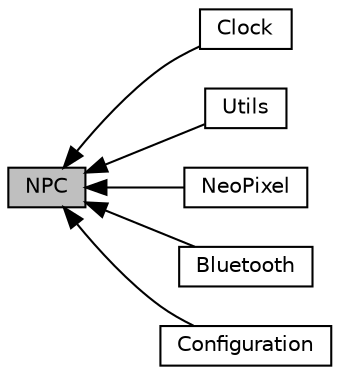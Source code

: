 digraph "NPC"
{
  edge [fontname="Helvetica",fontsize="10",labelfontname="Helvetica",labelfontsize="10"];
  node [fontname="Helvetica",fontsize="10",shape=record];
  rankdir=LR;
  Node2 [label="Clock",height=0.2,width=0.4,color="black", fillcolor="white", style="filled",URL="$group___clock.html",tooltip="Clock driver modules. "];
  Node0 [label="NPC",height=0.2,width=0.4,color="black", fillcolor="grey75", style="filled", fontcolor="black"];
  Node5 [label="Utils",height=0.2,width=0.4,color="black", fillcolor="white", style="filled",URL="$group___utils.html",tooltip="utils driver modules "];
  Node4 [label="NeoPixel",height=0.2,width=0.4,color="black", fillcolor="white", style="filled",URL="$group___neo_pixel.html",tooltip="neopixel driver modules "];
  Node1 [label="Bluetooth",height=0.2,width=0.4,color="black", fillcolor="white", style="filled",URL="$group___bluetooth.html",tooltip="Bluetooth driver modules. "];
  Node3 [label="Configuration",height=0.2,width=0.4,color="black", fillcolor="white", style="filled",URL="$group___configuration.html",tooltip="Configuration driver modules. "];
  Node0->Node1 [shape=plaintext, dir="back", style="solid"];
  Node0->Node2 [shape=plaintext, dir="back", style="solid"];
  Node0->Node3 [shape=plaintext, dir="back", style="solid"];
  Node0->Node4 [shape=plaintext, dir="back", style="solid"];
  Node0->Node5 [shape=plaintext, dir="back", style="solid"];
}
